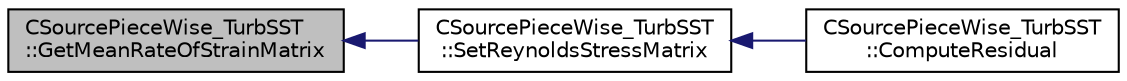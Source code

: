 digraph "CSourcePieceWise_TurbSST::GetMeanRateOfStrainMatrix"
{
  edge [fontname="Helvetica",fontsize="10",labelfontname="Helvetica",labelfontsize="10"];
  node [fontname="Helvetica",fontsize="10",shape=record];
  rankdir="LR";
  Node21 [label="CSourcePieceWise_TurbSST\l::GetMeanRateOfStrainMatrix",height=0.2,width=0.4,color="black", fillcolor="grey75", style="filled", fontcolor="black"];
  Node21 -> Node22 [dir="back",color="midnightblue",fontsize="10",style="solid",fontname="Helvetica"];
  Node22 [label="CSourcePieceWise_TurbSST\l::SetReynoldsStressMatrix",height=0.2,width=0.4,color="black", fillcolor="white", style="filled",URL="$class_c_source_piece_wise___turb_s_s_t.html#ad43216961826682f306d2ba9962caa2f",tooltip="Initialize the Reynolds Stress Matrix. "];
  Node22 -> Node23 [dir="back",color="midnightblue",fontsize="10",style="solid",fontname="Helvetica"];
  Node23 [label="CSourcePieceWise_TurbSST\l::ComputeResidual",height=0.2,width=0.4,color="black", fillcolor="white", style="filled",URL="$class_c_source_piece_wise___turb_s_s_t.html#ada1b61faae3ed32e332cbe04c0c6f3dd",tooltip="Residual for source term integration. "];
}
